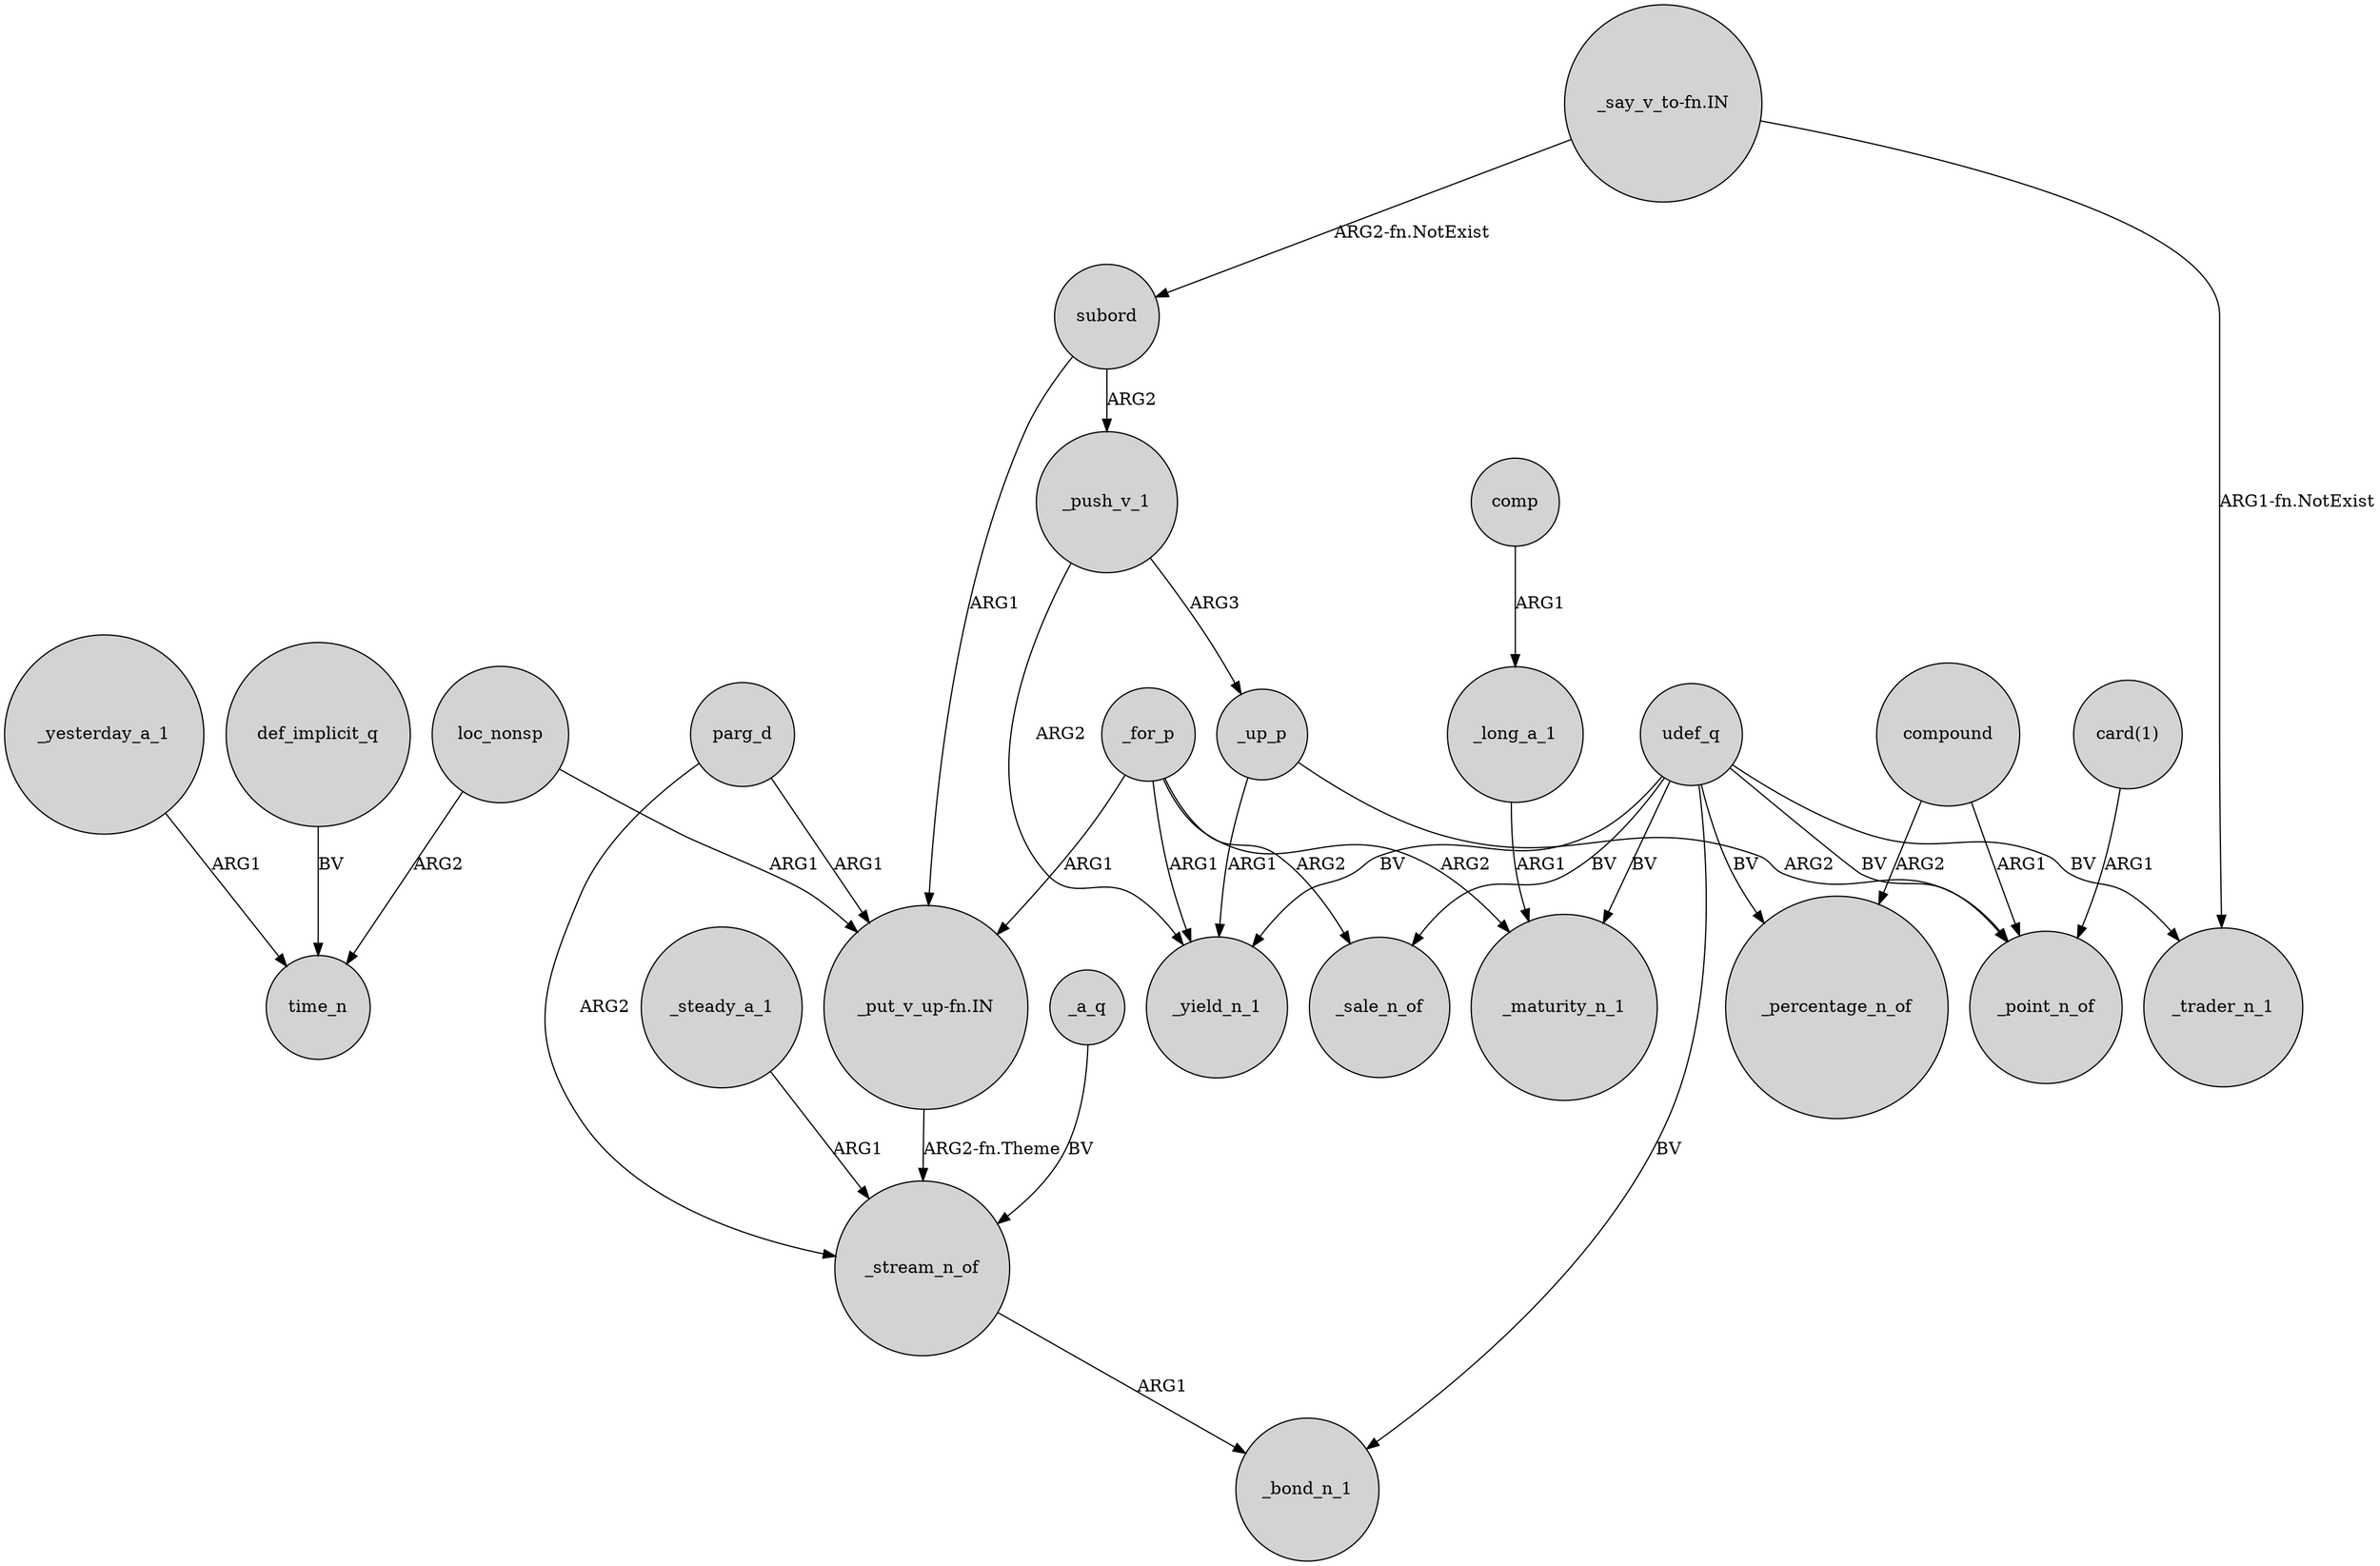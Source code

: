 digraph {
	node [shape=circle style=filled]
	_yesterday_a_1 -> time_n [label=ARG1]
	_for_p -> _maturity_n_1 [label=ARG2]
	parg_d -> "_put_v_up-fn.IN" [label=ARG1]
	udef_q -> _trader_n_1 [label=BV]
	comp -> _long_a_1 [label=ARG1]
	_for_p -> _sale_n_of [label=ARG2]
	_up_p -> _yield_n_1 [label=ARG1]
	compound -> _percentage_n_of [label=ARG2]
	_for_p -> "_put_v_up-fn.IN" [label=ARG1]
	_stream_n_of -> _bond_n_1 [label=ARG1]
	_push_v_1 -> _yield_n_1 [label=ARG2]
	udef_q -> _maturity_n_1 [label=BV]
	"_say_v_to-fn.IN" -> subord [label="ARG2-fn.NotExist"]
	loc_nonsp -> time_n [label=ARG2]
	parg_d -> _stream_n_of [label=ARG2]
	_steady_a_1 -> _stream_n_of [label=ARG1]
	compound -> _point_n_of [label=ARG1]
	udef_q -> _bond_n_1 [label=BV]
	subord -> _push_v_1 [label=ARG2]
	_a_q -> _stream_n_of [label=BV]
	"_put_v_up-fn.IN" -> _stream_n_of [label="ARG2-fn.Theme"]
	"card(1)" -> _point_n_of [label=ARG1]
	subord -> "_put_v_up-fn.IN" [label=ARG1]
	udef_q -> _percentage_n_of [label=BV]
	_long_a_1 -> _maturity_n_1 [label=ARG1]
	udef_q -> _sale_n_of [label=BV]
	"_say_v_to-fn.IN" -> _trader_n_1 [label="ARG1-fn.NotExist"]
	_for_p -> _yield_n_1 [label=ARG1]
	_push_v_1 -> _up_p [label=ARG3]
	_up_p -> _point_n_of [label=ARG2]
	udef_q -> _yield_n_1 [label=BV]
	def_implicit_q -> time_n [label=BV]
	udef_q -> _point_n_of [label=BV]
	loc_nonsp -> "_put_v_up-fn.IN" [label=ARG1]
}
